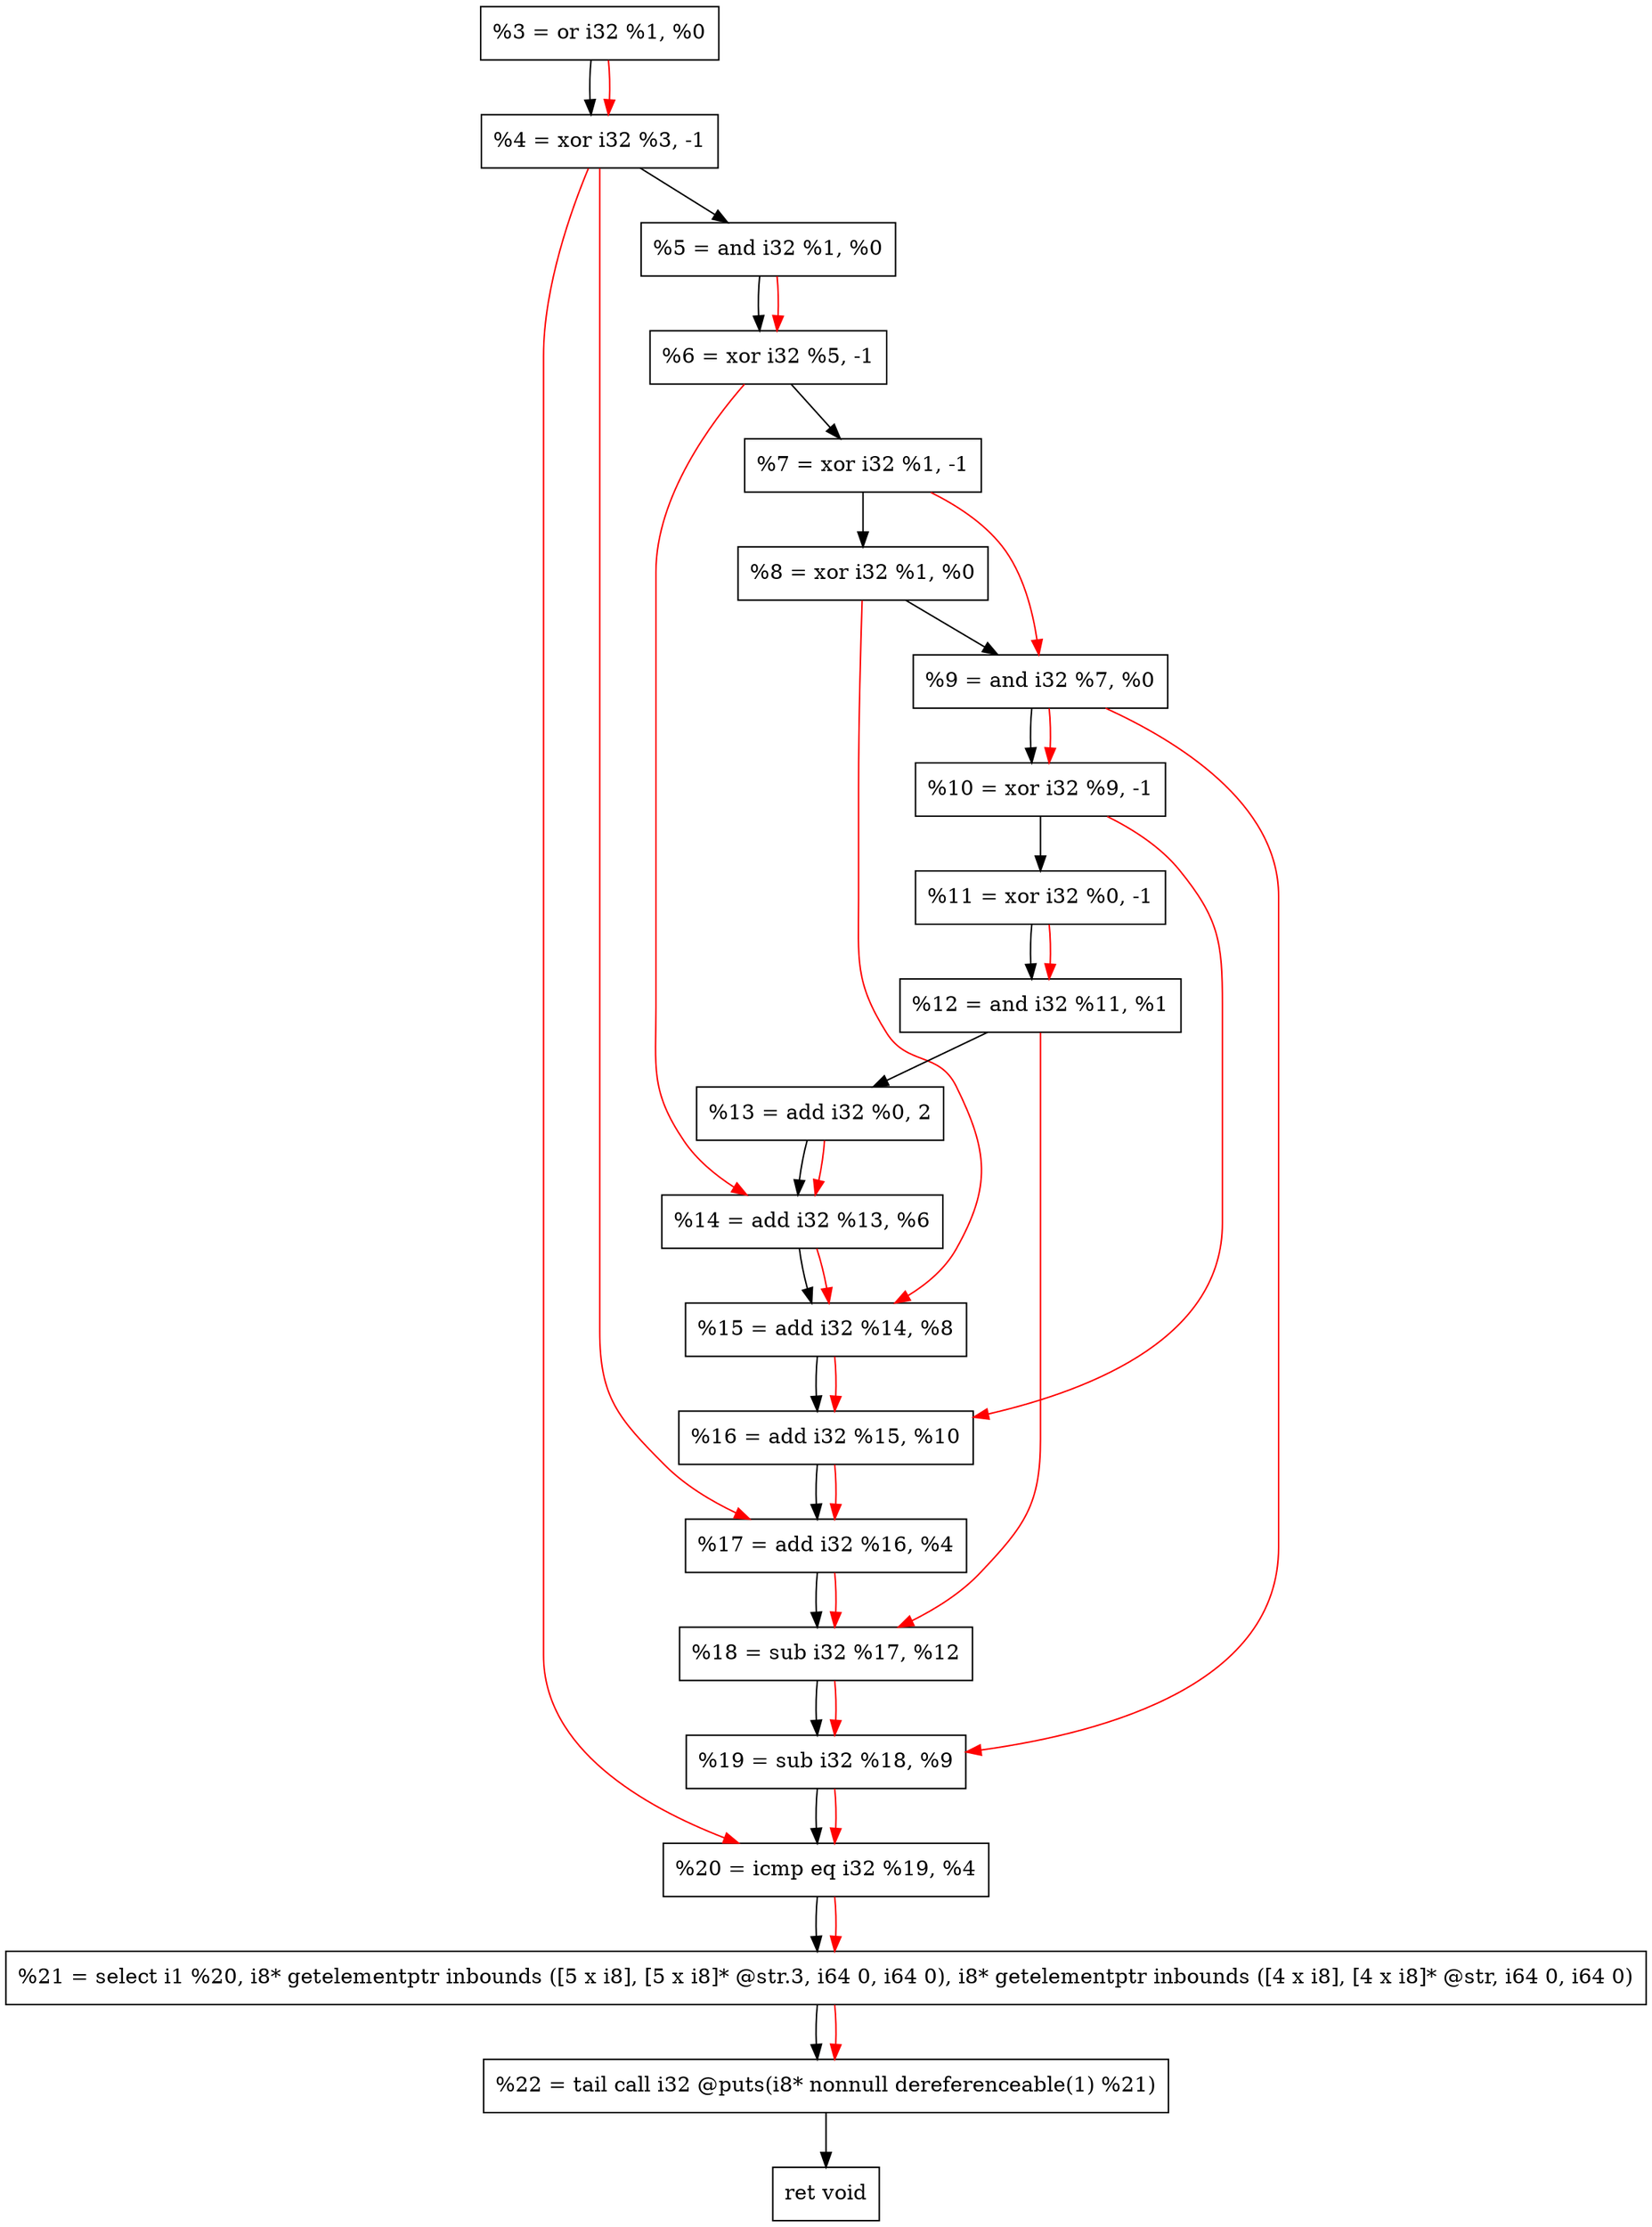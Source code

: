 digraph "DFG for'crackme' function" {
	Node0x1b40420[shape=record, label="  %3 = or i32 %1, %0"];
	Node0x1b40ad0[shape=record, label="  %4 = xor i32 %3, -1"];
	Node0x1b40b90[shape=record, label="  %5 = and i32 %1, %0"];
	Node0x1b40c00[shape=record, label="  %6 = xor i32 %5, -1"];
	Node0x1b40c70[shape=record, label="  %7 = xor i32 %1, -1"];
	Node0x1b40ce0[shape=record, label="  %8 = xor i32 %1, %0"];
	Node0x1b40d50[shape=record, label="  %9 = and i32 %7, %0"];
	Node0x1b40dc0[shape=record, label="  %10 = xor i32 %9, -1"];
	Node0x1b40e30[shape=record, label="  %11 = xor i32 %0, -1"];
	Node0x1b40ea0[shape=record, label="  %12 = and i32 %11, %1"];
	Node0x1b40f10[shape=record, label="  %13 = add i32 %0, 2"];
	Node0x1b40f80[shape=record, label="  %14 = add i32 %13, %6"];
	Node0x1b40ff0[shape=record, label="  %15 = add i32 %14, %8"];
	Node0x1b41060[shape=record, label="  %16 = add i32 %15, %10"];
	Node0x1b410d0[shape=record, label="  %17 = add i32 %16, %4"];
	Node0x1b41140[shape=record, label="  %18 = sub i32 %17, %12"];
	Node0x1b411b0[shape=record, label="  %19 = sub i32 %18, %9"];
	Node0x1b41220[shape=record, label="  %20 = icmp eq i32 %19, %4"];
	Node0x1ae1268[shape=record, label="  %21 = select i1 %20, i8* getelementptr inbounds ([5 x i8], [5 x i8]* @str.3, i64 0, i64 0), i8* getelementptr inbounds ([4 x i8], [4 x i8]* @str, i64 0, i64 0)"];
	Node0x1b416c0[shape=record, label="  %22 = tail call i32 @puts(i8* nonnull dereferenceable(1) %21)"];
	Node0x1b41710[shape=record, label="  ret void"];
	Node0x1b40420 -> Node0x1b40ad0;
	Node0x1b40ad0 -> Node0x1b40b90;
	Node0x1b40b90 -> Node0x1b40c00;
	Node0x1b40c00 -> Node0x1b40c70;
	Node0x1b40c70 -> Node0x1b40ce0;
	Node0x1b40ce0 -> Node0x1b40d50;
	Node0x1b40d50 -> Node0x1b40dc0;
	Node0x1b40dc0 -> Node0x1b40e30;
	Node0x1b40e30 -> Node0x1b40ea0;
	Node0x1b40ea0 -> Node0x1b40f10;
	Node0x1b40f10 -> Node0x1b40f80;
	Node0x1b40f80 -> Node0x1b40ff0;
	Node0x1b40ff0 -> Node0x1b41060;
	Node0x1b41060 -> Node0x1b410d0;
	Node0x1b410d0 -> Node0x1b41140;
	Node0x1b41140 -> Node0x1b411b0;
	Node0x1b411b0 -> Node0x1b41220;
	Node0x1b41220 -> Node0x1ae1268;
	Node0x1ae1268 -> Node0x1b416c0;
	Node0x1b416c0 -> Node0x1b41710;
edge [color=red]
	Node0x1b40420 -> Node0x1b40ad0;
	Node0x1b40b90 -> Node0x1b40c00;
	Node0x1b40c70 -> Node0x1b40d50;
	Node0x1b40d50 -> Node0x1b40dc0;
	Node0x1b40e30 -> Node0x1b40ea0;
	Node0x1b40f10 -> Node0x1b40f80;
	Node0x1b40c00 -> Node0x1b40f80;
	Node0x1b40f80 -> Node0x1b40ff0;
	Node0x1b40ce0 -> Node0x1b40ff0;
	Node0x1b40ff0 -> Node0x1b41060;
	Node0x1b40dc0 -> Node0x1b41060;
	Node0x1b41060 -> Node0x1b410d0;
	Node0x1b40ad0 -> Node0x1b410d0;
	Node0x1b410d0 -> Node0x1b41140;
	Node0x1b40ea0 -> Node0x1b41140;
	Node0x1b41140 -> Node0x1b411b0;
	Node0x1b40d50 -> Node0x1b411b0;
	Node0x1b411b0 -> Node0x1b41220;
	Node0x1b40ad0 -> Node0x1b41220;
	Node0x1b41220 -> Node0x1ae1268;
	Node0x1ae1268 -> Node0x1b416c0;
}
